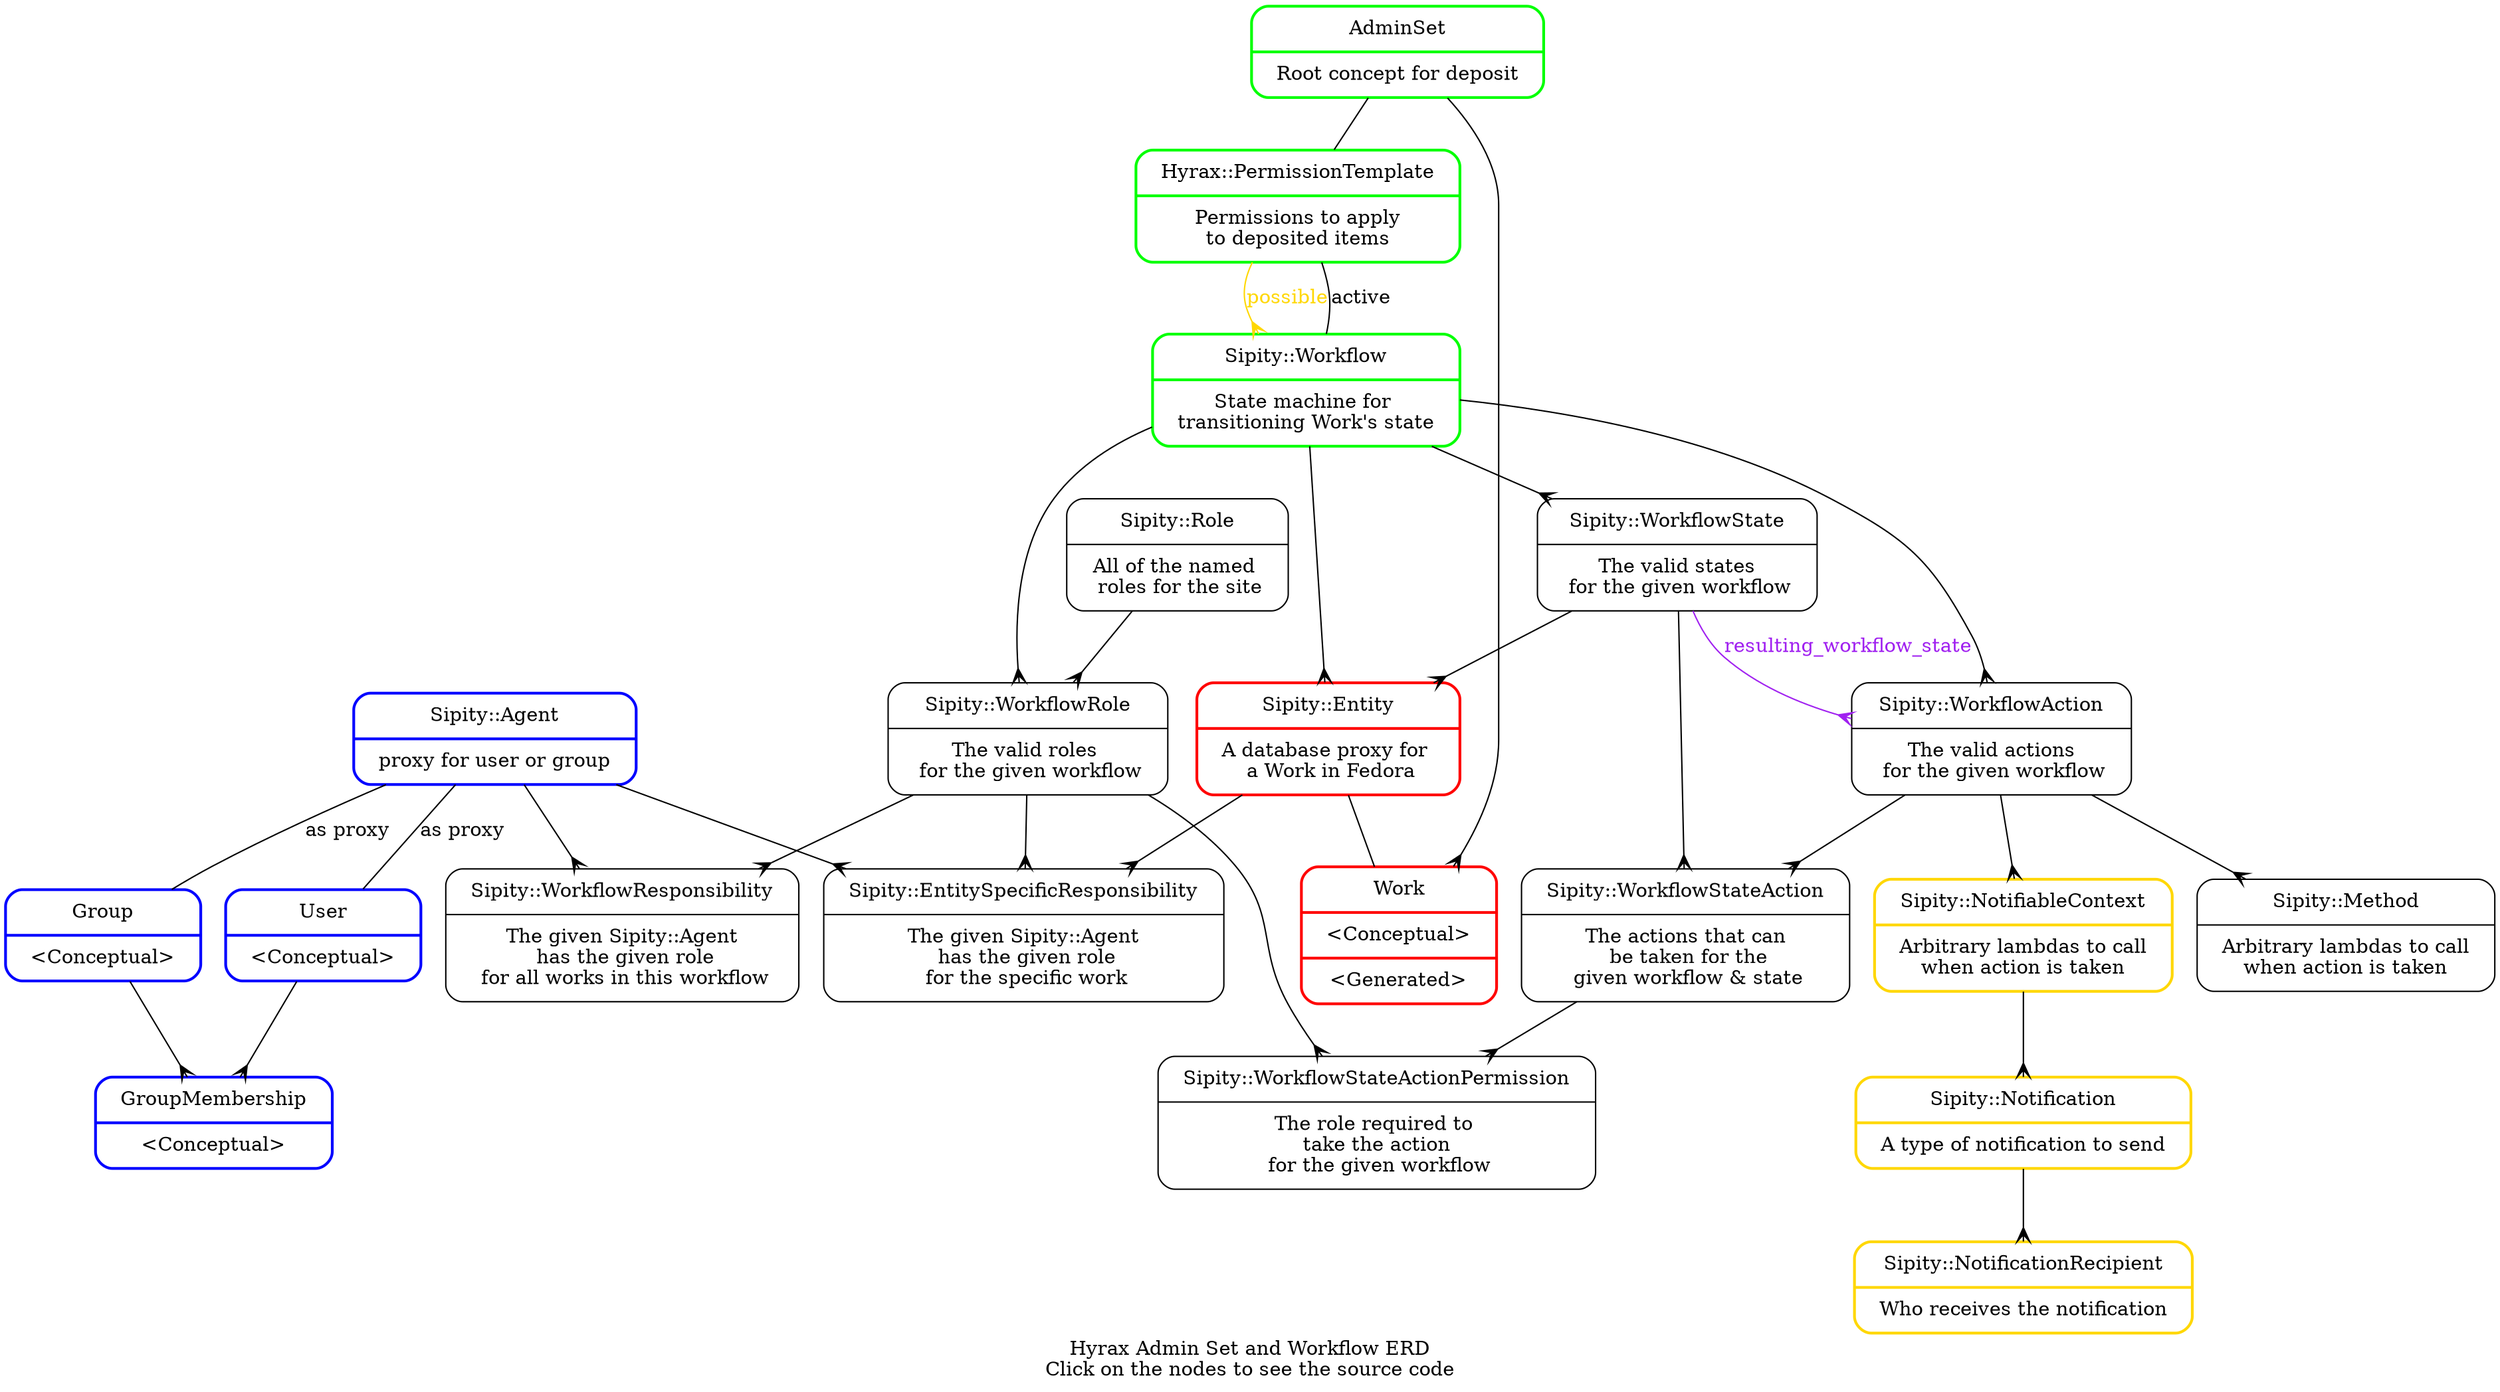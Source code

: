 digraph models_diagram {
  graph[overlap=false, splines=true]
  compound=true;
  node[shape=Mrecord margin="0.25, 0.125"]
  label="Hyrax Admin Set and Workflow ERD\nClick on the nodes to see the source code"

  subgraph 0 {
    node[color=green penwidth=2]
    "AdminSet" [label="{ AdminSet | Root concept for deposit }" URL="http://github.com/projecthydra-labs/hyrax/blob/master/app/models/admin_set.rb";]
    "PermissionTemplate" [label="{ Hyrax::PermissionTemplate | Permissions to apply\nto deposited items }" URL="http://github.com/projecthydra-labs/hyrax/blob/master/app/models/hyrax/permission_template.rb";]
    "Sipity::Workflow" [label="{ Sipity::Workflow | State machine for \ntransitioning Work's state }" URL="http://github.com/projecthydra-labs/hyrax/blob/master/app/models/sipity/workflow.rb";]
  }

  subgraph 2 {
    node[color=blue penwidth=2]
    "Sipity::Agent" [label="{ Sipity::Agent | proxy for user or group }" URL="http://github.com/projecthydra-labs/hyrax/blob/master/app/models/sipity/agent.rb";]
    "User" [label="{ User | \<Conceptual\> }"]
    "Group" [label="{ Group | \<Conceptual\> }"]
    "GroupMembership" [label="{ GroupMembership  | \<Conceptual\> }"]
  }

  subgraph 3 {
    "Sipity::EntitySpecificResponsibility" [label="{ Sipity::EntitySpecificResponsibility | The given Sipity::Agent\n has the given role\n for the specific work }" URL="http://github.com/projecthydra-labs/hyrax/blob/master/app/models/sipity/entity_specific_responsibility.rb";]
    "Sipity::WorkflowAction" [label="{ Sipity::WorkflowAction | The valid actions\n for the given workflow }"] [URL="http://github.com/projecthydra-labs/hyrax/blob/master/app/models/sipity/workflow_action.rb";]
    "Sipity::WorkflowResponsibility" [label="{ Sipity::WorkflowResponsibility | The given Sipity::Agent\n has the given role\n for all works in this workflow }" URL="http://github.com/projecthydra-labs/hyrax/blob/master/app/models/sipity/workflow_responsibility.rb";]
    "Sipity::WorkflowRole" [label="{ Sipity::WorkflowRole | The valid roles \n for the given workflow }" URL="http://github.com/projecthydra-labs/hyrax/blob/master/app/models/sipity/workflow_role.rb";]
    "Sipity::WorkflowState" [label="{ Sipity::WorkflowState | The valid states\n for the given workflow }"] [URL="http://github.com/projecthydra-labs/hyrax/blob/master/app/models/sipity/workflow_state.rb";]
    "Sipity::WorkflowStateAction" [label="{ Sipity::WorkflowStateAction | The actions that can\n be taken for the\n given workflow & state }" URL="http://github.com/projecthydra-labs/hyrax/blob/master/app/models/sipity/workflow_state_action.rb";]
    "Sipity::WorkflowStateActionPermission" [label="{ Sipity::WorkflowStateActionPermission | The role required to \n take the action \n for the given workflow }" URL="http://github.com/projecthydra-labs/hyrax/blob/master/app/models/sipity/workflow_state_action_permission.rb";]
    "Sipity::Role" [label="{ Sipity::Role | All of the named \n roles for the site }" URL="http://github.com/projecthydra-labs/hyrax/blob/master/app/models/sipity/role.rb";]
    "Sipity::Method" [label=" { Sipity::Method | Arbitrary lambdas to call\nwhen action is taken}" URL="http://github.com/projecthydra-labs/hyrax/blob/master/app/models/sipity/method.rb";]
  }

  subgraph 4 {
    node[color=gold penwidth=2]
    "Sipity::NotifiableContext" [label=" { Sipity::NotifiableContext | Arbitrary lambdas to call\nwhen action is taken}" URL="http://github.com/projecthydra-labs/hyrax/blob/master/app/models/sipity/notifiable_context.rb";]
    "Sipity::Notification" [label=" { Sipity::Notification | A type of notification to send }" URL="http://github.com/projecthydra-labs/hyrax/blob/master/app/models/sipity/notification.rb";]
    "Sipity::NotificationRecipient" [label=" { Sipity::NotificationRecipient | Who receives the notification }" URL="http://github.com/projecthydra-labs/hyrax/blob/master/app/models/sipity/notification_recipient.rb";]
  }

  subgraph 1 {
    node[color=red penwidth=2]
    "AbstractWork" [label="{ Work |  \<Conceptual\> | \<Generated\> }"]
    "Sipity::Entity"  [label="{ Sipity::Entity | A database proxy for \n a Work in Fedora }" URL="http://github.com/projecthydra-labs/hyrax/blob/master/app/models/sipity/entity.rb";]
  }

  "AdminSet" -> "PermissionTemplate" [arrowtail=none, arrowhead=none, dir=both]
  "User" -> "GroupMembership" [arrowtail=none, arrowhead=crow, dir=both]
  "Group" -> "GroupMembership" [arrowtail=none, arrowhead=crow, dir=both]
  "PermissionTemplate" -> "Sipity::Workflow"  [label="possible" color=gold fontcolor=gold arrowtail=none, arrowhead=crow, dir=both]
  "PermissionTemplate" -> "Sipity::Workflow"  [label="active" arrowtail=none, arrowhead=none, dir=both]
  "Sipity::Entity" -> "Sipity::Workflow"  [arrowtail=crow, arrowhead=none, dir=both]
  "AbstractWork" -> "AdminSet"  [arrowtail=crow, arrowhead=none, dir=both]
  "Sipity::Entity" -> "AbstractWork" [arrowtail=none, arrowhead=none, dir=both]
  "Sipity::Entity" -> "Sipity::EntitySpecificResponsibility" [arrowtail=none, arrowhead=crow, dir=both]
  "Sipity::Agent" -> "Sipity::EntitySpecificResponsibility" [arrowtail=none, arrowhead=crow, dir=both]
  "Sipity::WorkflowRole" -> "Sipity::EntitySpecificResponsibility" [arrowtail=none, arrowhead=crow, dir=both]
  "Sipity::Workflow" -> "Sipity::WorkflowState" [arrowtail=none, arrowhead=crow, dir=both]
  "Sipity::Workflow" -> "Sipity::WorkflowAction" [arrowtail=none, arrowhead=crow, dir=both]
  "Sipity::Workflow" -> "Sipity::WorkflowRole" [arrowtail=none, arrowhead=crow, dir=both]
  "Sipity::WorkflowAction" -> "Sipity::WorkflowStateAction" [arrowtail=none, arrowhead=crow, dir=both]
  "Sipity::WorkflowState" -> "Sipity::WorkflowAction" [label="resulting_workflow_state" color=purple fontcolor=purple arrowtail=none, arrowhead=crow, dir=both]
  "Sipity::WorkflowState" -> "Sipity::WorkflowStateAction" [arrowtail=none, arrowhead=crow, dir=both]
  "Sipity::WorkflowStateAction" -> "Sipity::WorkflowStateActionPermission" [arrowtail=none, arrowhead=crow, dir=both]
  "Sipity::WorkflowRole" -> "Sipity::WorkflowStateActionPermission" [arrowtail=none, arrowhead=crow, dir=both]
  "Sipity::Role" -> "Sipity::WorkflowRole" [arrowtail=none, arrowhead=crow, dir=both]
  "Sipity::WorkflowRole" -> "Sipity::WorkflowResponsibility" [arrowtail=none, arrowhead=crow, dir=both]
  "Sipity::WorkflowAction" -> "Sipity::Method" [arrowtail=none, arrowhead=crow, dir=both]
  "Sipity::Agent" -> "Sipity::WorkflowResponsibility" [arrowtail=none, arrowhead=crow, dir=both]
  "Sipity::Agent" -> "Group" [label="as proxy" arrowtail=none, arrowhead=none, dir=both]
  "Sipity::Agent" -> "User" [label="as proxy" arrowtail=none, arrowhead=none, dir=both]
  "Sipity::WorkflowState" -> "Sipity::Entity" [arrowtail=none, arrowhead=crow, dir=both]
  "Sipity::WorkflowAction" -> "Sipity::NotifiableContext" [arrowtail=none, arrowhead=crow, dir=both]
  "Sipity::NotifiableContext" -> "Sipity::Notification" [arrowtail=none, arrowhead=crow, dir=both]
  "Sipity::Notification" -> "Sipity::NotificationRecipient" [arrowtail=none, arrowhead=crow, dir=both]
}
